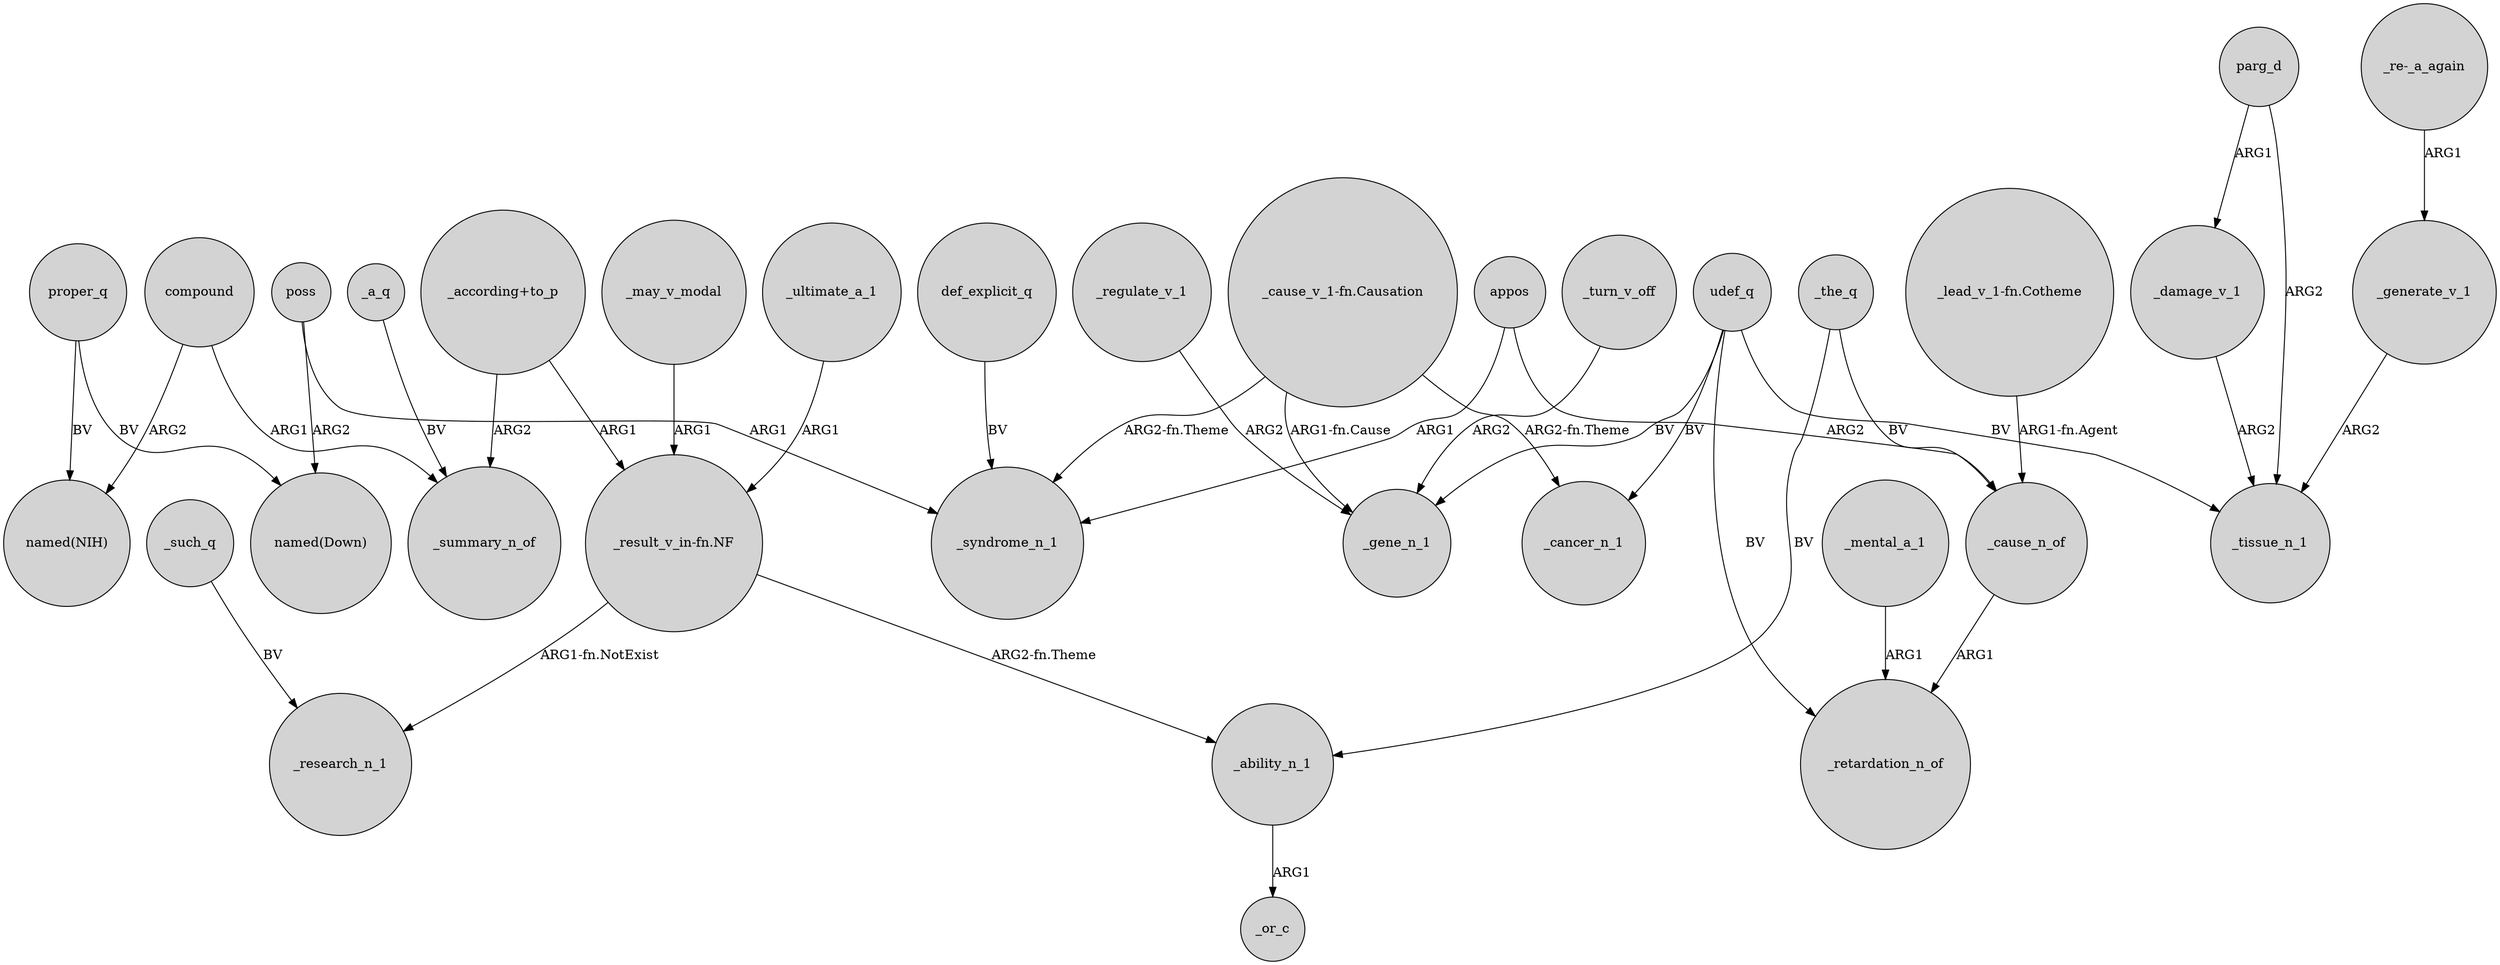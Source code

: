digraph {
	node [shape=circle style=filled]
	_the_q -> _cause_n_of [label=BV]
	"_cause_v_1-fn.Causation" -> _gene_n_1 [label="ARG1-fn.Cause"]
	proper_q -> "named(Down)" [label=BV]
	udef_q -> _cancer_n_1 [label=BV]
	_turn_v_off -> _gene_n_1 [label=ARG2]
	_mental_a_1 -> _retardation_n_of [label=ARG1]
	poss -> _syndrome_n_1 [label=ARG1]
	_damage_v_1 -> _tissue_n_1 [label=ARG2]
	"_result_v_in-fn.NF" -> _research_n_1 [label="ARG1-fn.NotExist"]
	poss -> "named(Down)" [label=ARG2]
	"_according+to_p" -> "_result_v_in-fn.NF" [label=ARG1]
	"_lead_v_1-fn.Cotheme" -> _cause_n_of [label="ARG1-fn.Agent"]
	compound -> "named(NIH)" [label=ARG2]
	_such_q -> _research_n_1 [label=BV]
	_regulate_v_1 -> _gene_n_1 [label=ARG2]
	"_re-_a_again" -> _generate_v_1 [label=ARG1]
	udef_q -> _retardation_n_of [label=BV]
	udef_q -> _tissue_n_1 [label=BV]
	_may_v_modal -> "_result_v_in-fn.NF" [label=ARG1]
	_generate_v_1 -> _tissue_n_1 [label=ARG2]
	parg_d -> _damage_v_1 [label=ARG1]
	udef_q -> _gene_n_1 [label=BV]
	def_explicit_q -> _syndrome_n_1 [label=BV]
	_a_q -> _summary_n_of [label=BV]
	"_result_v_in-fn.NF" -> _ability_n_1 [label="ARG2-fn.Theme"]
	"_according+to_p" -> _summary_n_of [label=ARG2]
	"_cause_v_1-fn.Causation" -> _syndrome_n_1 [label="ARG2-fn.Theme"]
	proper_q -> "named(NIH)" [label=BV]
	appos -> _syndrome_n_1 [label=ARG1]
	compound -> _summary_n_of [label=ARG1]
	_the_q -> _ability_n_1 [label=BV]
	_cause_n_of -> _retardation_n_of [label=ARG1]
	"_cause_v_1-fn.Causation" -> _cancer_n_1 [label="ARG2-fn.Theme"]
	_ability_n_1 -> _or_c [label=ARG1]
	parg_d -> _tissue_n_1 [label=ARG2]
	_ultimate_a_1 -> "_result_v_in-fn.NF" [label=ARG1]
	appos -> _cause_n_of [label=ARG2]
}
